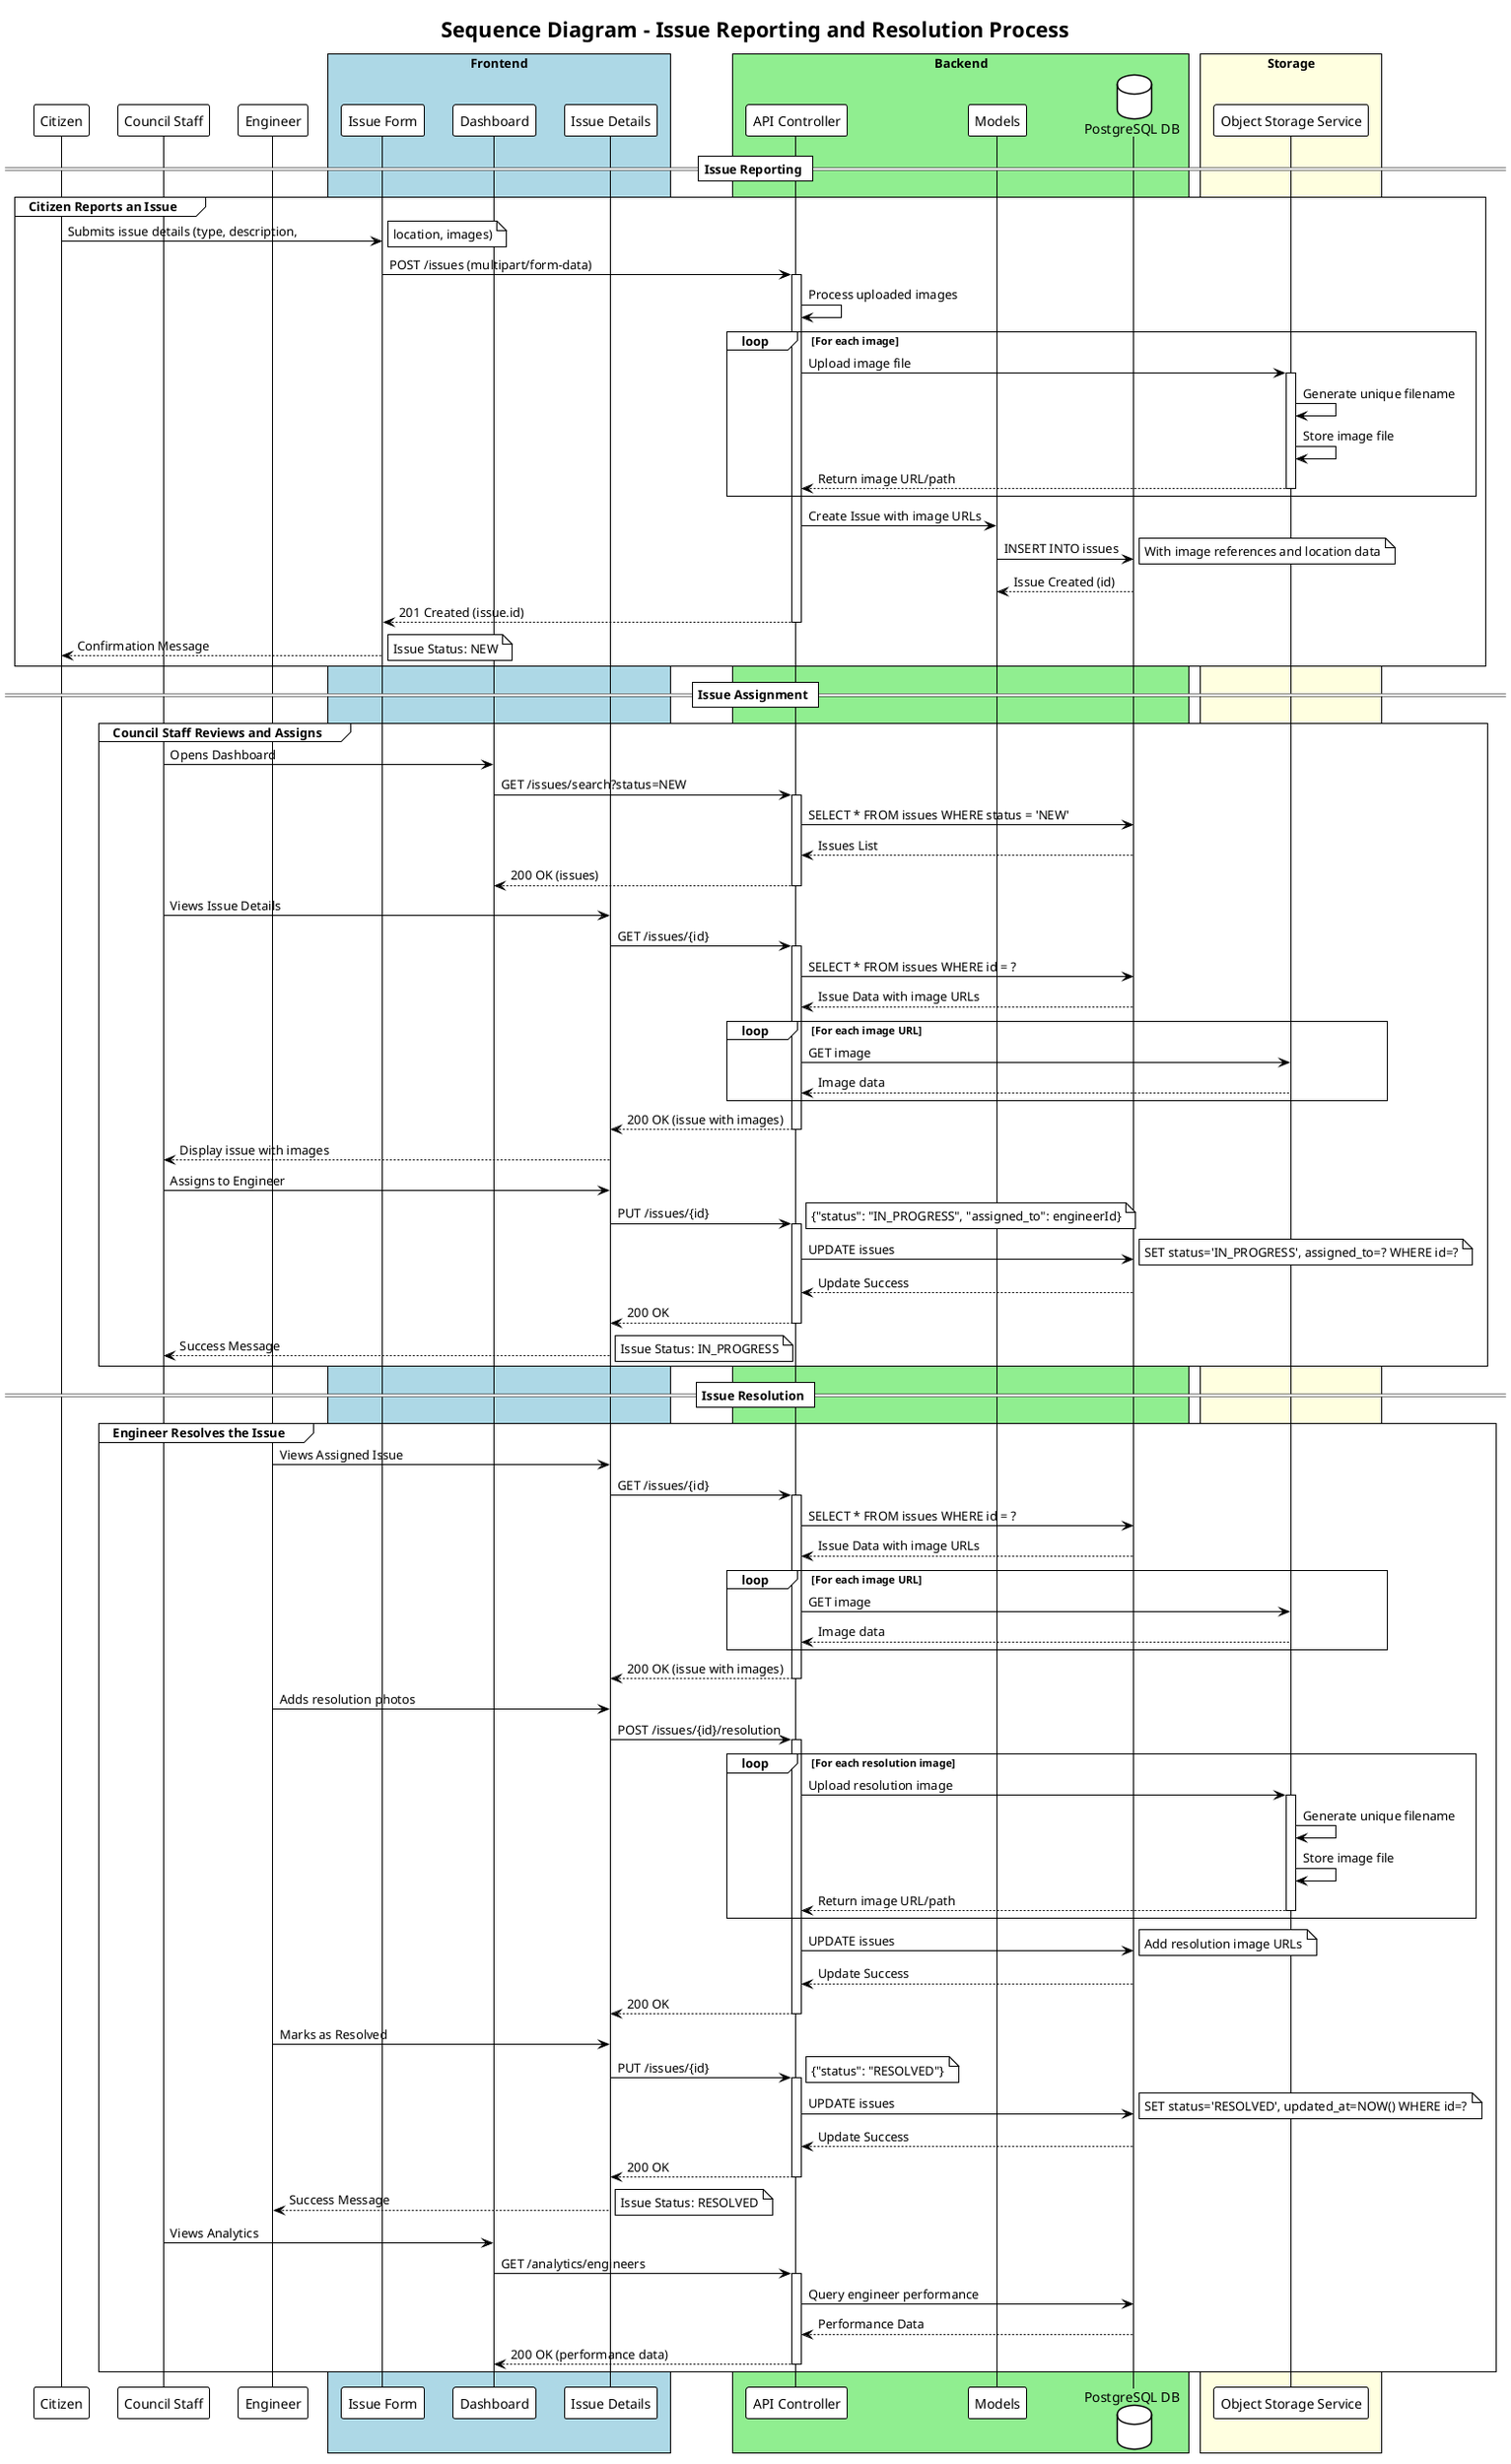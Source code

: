 @startuml "Issue Reporting Sequence"
!theme plain

participant "Citizen" as citizen
participant "Council Staff" as staff
participant "Engineer" as engineer
box "Frontend" #LightBlue
    participant "Issue Form" as issueForm
    participant "Dashboard" as dashboard
    participant "Issue Details" as issueDetails
end box
box "Backend" #LightGreen
    participant "API Controller" as api
    participant "Models" as models
    database "PostgreSQL DB" as db
end box
box "Storage" #LightYellow
    participant "Object Storage Service" as storage
end box

title "Sequence Diagram - Issue Reporting and Resolution Process"

== Issue Reporting ==

group Citizen Reports an Issue
    citizen -> issueForm: Submits issue details (type, description,
    note right: location, images)
    
    issueForm -> api: POST /issues (multipart/form-data)
    activate api
    
    ' Handling image uploads first
    api -> api: Process uploaded images
    loop For each image
        api -> storage: Upload image file
        activate storage
        storage -> storage: Generate unique filename
        storage -> storage: Store image file
        storage --> api: Return image URL/path
        deactivate storage
    end
    
    ' Create the issue with image references
    api -> models: Create Issue with image URLs
    models -> db: INSERT INTO issues
    note right: With image references and location data
    db --> models: Issue Created (id)
    api --> issueForm: 201 Created (issue.id)
    deactivate api
    issueForm --> citizen: Confirmation Message
    note right: Issue Status: NEW
end

== Issue Assignment ==

group Council Staff Reviews and Assigns
    staff -> dashboard: Opens Dashboard
    dashboard -> api: GET /issues/search?status=NEW
    activate api
    api -> db: SELECT * FROM issues WHERE status = 'NEW'
    db --> api: Issues List
    api --> dashboard: 200 OK (issues)
    deactivate api
    
    staff -> issueDetails: Views Issue Details
    issueDetails -> api: GET /issues/{id}
    activate api
    api -> db: SELECT * FROM issues WHERE id = ?
    db --> api: Issue Data with image URLs
    
    ' Retrieve images from storage
    loop For each image URL
        api -> storage: GET image
        storage --> api: Image data
    end
    
    api --> issueDetails: 200 OK (issue with images)
    deactivate api
    issueDetails --> staff: Display issue with images
    
    staff -> issueDetails: Assigns to Engineer
    issueDetails -> api: PUT /issues/{id}
    activate api
    note right: {"status": "IN_PROGRESS", "assigned_to": engineerId}
    api -> db: UPDATE issues
    note right: SET status='IN_PROGRESS', assigned_to=? WHERE id=?
    db --> api: Update Success
    api --> issueDetails: 200 OK
    deactivate api
    issueDetails --> staff: Success Message
    note right: Issue Status: IN_PROGRESS
end

== Issue Resolution ==

group Engineer Resolves the Issue
    engineer -> issueDetails: Views Assigned Issue
    issueDetails -> api: GET /issues/{id}
    activate api
    api -> db: SELECT * FROM issues WHERE id = ?
    db --> api: Issue Data with image URLs
    
    ' Retrieve images from storage
    loop For each image URL
        api -> storage: GET image
        storage --> api: Image data
    end
    
    api --> issueDetails: 200 OK (issue with images)
    deactivate api
    
    ' Engineer may add resolution photos
    engineer -> issueDetails: Adds resolution photos
    issueDetails -> api: POST /issues/{id}/resolution
    activate api
    
    ' Upload resolution photos
    loop For each resolution image
        api -> storage: Upload resolution image
        activate storage
        storage -> storage: Generate unique filename
        storage -> storage: Store image file
        storage --> api: Return image URL/path
        deactivate storage
    end
    
    api -> db: UPDATE issues
    note right: Add resolution image URLs
    db --> api: Update Success
    api --> issueDetails: 200 OK
    deactivate api
    
    engineer -> issueDetails: Marks as Resolved
    issueDetails -> api: PUT /issues/{id}
    activate api
    note right: {"status": "RESOLVED"}
    api -> db: UPDATE issues 
    note right: SET status='RESOLVED', updated_at=NOW() WHERE id=?
    db --> api: Update Success
    api --> issueDetails: 200 OK
    deactivate api
    issueDetails --> engineer: Success Message
    note right: Issue Status: RESOLVED
    
    staff -> dashboard: Views Analytics
    dashboard -> api: GET /analytics/engineers
    activate api
    api -> db: Query engineer performance
    db --> api: Performance Data
    api --> dashboard: 200 OK (performance data)
    deactivate api
end

@enduml
